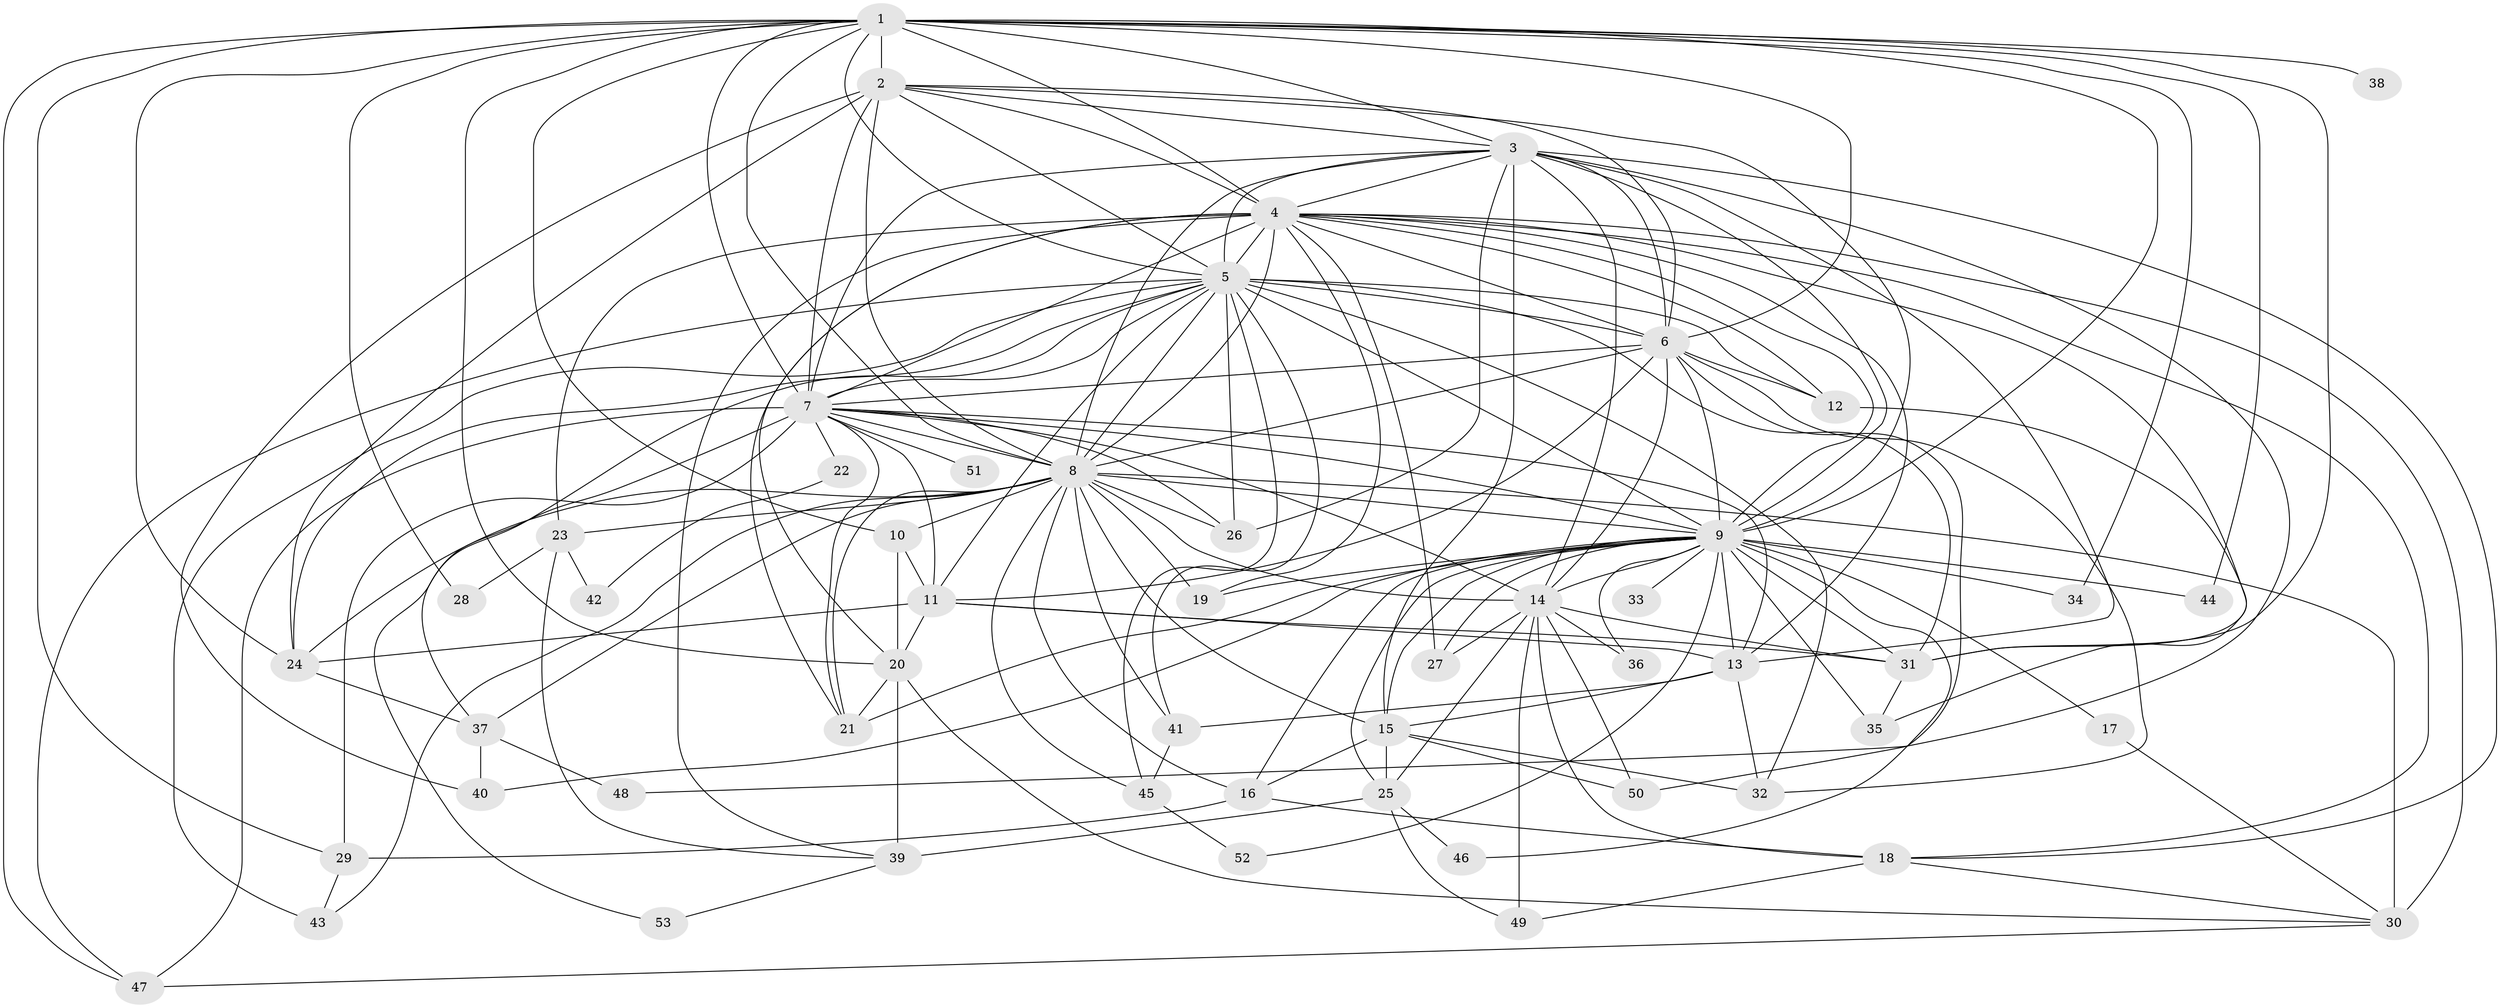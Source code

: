 // original degree distribution, {22: 0.007633587786259542, 14: 0.015267175572519083, 25: 0.015267175572519083, 30: 0.007633587786259542, 18: 0.007633587786259542, 24: 0.007633587786259542, 21: 0.007633587786259542, 35: 0.007633587786259542, 3: 0.21374045801526717, 2: 0.5419847328244275, 13: 0.007633587786259542, 5: 0.03816793893129771, 7: 0.015267175572519083, 8: 0.015267175572519083, 4: 0.07633587786259542, 6: 0.015267175572519083}
// Generated by graph-tools (version 1.1) at 2025/49/03/04/25 22:49:48]
// undirected, 53 vertices, 168 edges
graph export_dot {
  node [color=gray90,style=filled];
  1;
  2;
  3;
  4;
  5;
  6;
  7;
  8;
  9;
  10;
  11;
  12;
  13;
  14;
  15;
  16;
  17;
  18;
  19;
  20;
  21;
  22;
  23;
  24;
  25;
  26;
  27;
  28;
  29;
  30;
  31;
  32;
  33;
  34;
  35;
  36;
  37;
  38;
  39;
  40;
  41;
  42;
  43;
  44;
  45;
  46;
  47;
  48;
  49;
  50;
  51;
  52;
  53;
  1 -- 2 [weight=3.0];
  1 -- 3 [weight=1.0];
  1 -- 4 [weight=1.0];
  1 -- 5 [weight=1.0];
  1 -- 6 [weight=2.0];
  1 -- 7 [weight=1.0];
  1 -- 8 [weight=2.0];
  1 -- 9 [weight=1.0];
  1 -- 10 [weight=1.0];
  1 -- 20 [weight=1.0];
  1 -- 24 [weight=1.0];
  1 -- 28 [weight=1.0];
  1 -- 29 [weight=1.0];
  1 -- 31 [weight=1.0];
  1 -- 34 [weight=1.0];
  1 -- 38 [weight=1.0];
  1 -- 44 [weight=1.0];
  1 -- 47 [weight=1.0];
  2 -- 3 [weight=1.0];
  2 -- 4 [weight=1.0];
  2 -- 5 [weight=1.0];
  2 -- 6 [weight=2.0];
  2 -- 7 [weight=1.0];
  2 -- 8 [weight=3.0];
  2 -- 9 [weight=1.0];
  2 -- 24 [weight=2.0];
  2 -- 40 [weight=1.0];
  3 -- 4 [weight=1.0];
  3 -- 5 [weight=1.0];
  3 -- 6 [weight=4.0];
  3 -- 7 [weight=2.0];
  3 -- 8 [weight=2.0];
  3 -- 9 [weight=1.0];
  3 -- 13 [weight=1.0];
  3 -- 14 [weight=1.0];
  3 -- 15 [weight=2.0];
  3 -- 18 [weight=1.0];
  3 -- 26 [weight=1.0];
  3 -- 48 [weight=1.0];
  4 -- 5 [weight=1.0];
  4 -- 6 [weight=1.0];
  4 -- 7 [weight=2.0];
  4 -- 8 [weight=4.0];
  4 -- 9 [weight=2.0];
  4 -- 12 [weight=1.0];
  4 -- 13 [weight=1.0];
  4 -- 18 [weight=1.0];
  4 -- 19 [weight=1.0];
  4 -- 20 [weight=2.0];
  4 -- 21 [weight=1.0];
  4 -- 23 [weight=2.0];
  4 -- 27 [weight=1.0];
  4 -- 30 [weight=1.0];
  4 -- 31 [weight=1.0];
  4 -- 39 [weight=1.0];
  5 -- 6 [weight=1.0];
  5 -- 7 [weight=1.0];
  5 -- 8 [weight=3.0];
  5 -- 9 [weight=1.0];
  5 -- 11 [weight=1.0];
  5 -- 12 [weight=1.0];
  5 -- 24 [weight=1.0];
  5 -- 26 [weight=1.0];
  5 -- 31 [weight=8.0];
  5 -- 32 [weight=1.0];
  5 -- 37 [weight=2.0];
  5 -- 41 [weight=1.0];
  5 -- 43 [weight=2.0];
  5 -- 45 [weight=1.0];
  5 -- 47 [weight=1.0];
  6 -- 7 [weight=1.0];
  6 -- 8 [weight=2.0];
  6 -- 9 [weight=2.0];
  6 -- 11 [weight=1.0];
  6 -- 12 [weight=1.0];
  6 -- 14 [weight=2.0];
  6 -- 32 [weight=1.0];
  6 -- 50 [weight=1.0];
  7 -- 8 [weight=2.0];
  7 -- 9 [weight=2.0];
  7 -- 11 [weight=1.0];
  7 -- 13 [weight=2.0];
  7 -- 14 [weight=1.0];
  7 -- 21 [weight=1.0];
  7 -- 22 [weight=1.0];
  7 -- 26 [weight=1.0];
  7 -- 29 [weight=1.0];
  7 -- 47 [weight=1.0];
  7 -- 51 [weight=1.0];
  7 -- 53 [weight=1.0];
  8 -- 9 [weight=2.0];
  8 -- 10 [weight=1.0];
  8 -- 14 [weight=1.0];
  8 -- 15 [weight=1.0];
  8 -- 16 [weight=1.0];
  8 -- 19 [weight=1.0];
  8 -- 21 [weight=1.0];
  8 -- 23 [weight=2.0];
  8 -- 24 [weight=5.0];
  8 -- 26 [weight=1.0];
  8 -- 30 [weight=4.0];
  8 -- 37 [weight=1.0];
  8 -- 41 [weight=1.0];
  8 -- 43 [weight=1.0];
  8 -- 45 [weight=1.0];
  9 -- 13 [weight=1.0];
  9 -- 14 [weight=1.0];
  9 -- 15 [weight=1.0];
  9 -- 16 [weight=1.0];
  9 -- 17 [weight=1.0];
  9 -- 19 [weight=1.0];
  9 -- 21 [weight=1.0];
  9 -- 25 [weight=2.0];
  9 -- 27 [weight=1.0];
  9 -- 31 [weight=2.0];
  9 -- 33 [weight=1.0];
  9 -- 34 [weight=1.0];
  9 -- 35 [weight=2.0];
  9 -- 36 [weight=1.0];
  9 -- 40 [weight=1.0];
  9 -- 44 [weight=1.0];
  9 -- 46 [weight=1.0];
  9 -- 52 [weight=1.0];
  10 -- 11 [weight=1.0];
  10 -- 20 [weight=1.0];
  11 -- 13 [weight=6.0];
  11 -- 20 [weight=1.0];
  11 -- 24 [weight=1.0];
  11 -- 31 [weight=1.0];
  12 -- 35 [weight=2.0];
  13 -- 15 [weight=2.0];
  13 -- 32 [weight=1.0];
  13 -- 41 [weight=1.0];
  14 -- 18 [weight=1.0];
  14 -- 25 [weight=1.0];
  14 -- 27 [weight=1.0];
  14 -- 31 [weight=1.0];
  14 -- 36 [weight=1.0];
  14 -- 49 [weight=1.0];
  14 -- 50 [weight=1.0];
  15 -- 16 [weight=1.0];
  15 -- 25 [weight=1.0];
  15 -- 32 [weight=1.0];
  15 -- 50 [weight=1.0];
  16 -- 18 [weight=1.0];
  16 -- 29 [weight=2.0];
  17 -- 30 [weight=1.0];
  18 -- 30 [weight=1.0];
  18 -- 49 [weight=1.0];
  20 -- 21 [weight=4.0];
  20 -- 30 [weight=1.0];
  20 -- 39 [weight=3.0];
  22 -- 42 [weight=1.0];
  23 -- 28 [weight=1.0];
  23 -- 39 [weight=1.0];
  23 -- 42 [weight=1.0];
  24 -- 37 [weight=1.0];
  25 -- 39 [weight=1.0];
  25 -- 46 [weight=1.0];
  25 -- 49 [weight=1.0];
  29 -- 43 [weight=1.0];
  30 -- 47 [weight=1.0];
  31 -- 35 [weight=1.0];
  37 -- 40 [weight=1.0];
  37 -- 48 [weight=1.0];
  39 -- 53 [weight=1.0];
  41 -- 45 [weight=1.0];
  45 -- 52 [weight=1.0];
}
